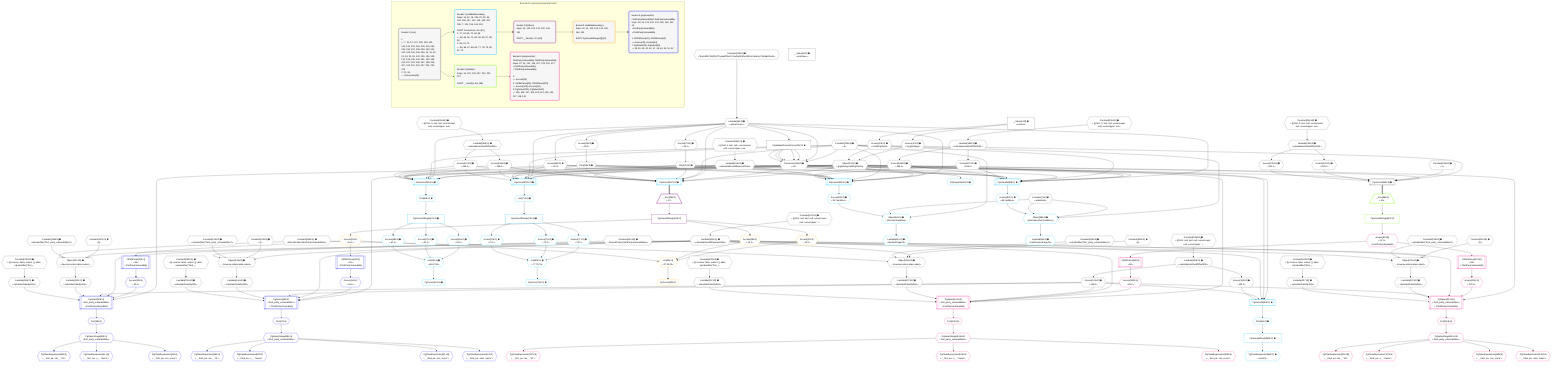 %%{init: {'themeVariables': { 'fontSize': '12px'}}}%%
graph TD
    classDef path fill:#eee,stroke:#000,color:#000
    classDef plan fill:#fff,stroke-width:1px,color:#000
    classDef itemplan fill:#fff,stroke-width:2px,color:#000
    classDef unbatchedplan fill:#dff,stroke-width:1px,color:#000
    classDef sideeffectplan fill:#fcc,stroke-width:2px,color:#000
    classDef bucket fill:#f6f6f6,color:#000,stroke-width:2px,text-align:left


    %% plan dependencies
    Connection15{{"Connection[15∈0] ➊<br />ᐸ11ᐳ"}}:::plan
    Constant234{{"Constant[234∈0] ➊<br />ᐸ3ᐳ"}}:::plan
    Lambda16{{"Lambda[16∈0] ➊<br />ᐸparseCursorᐳ"}}:::plan
    PgValidateParsedCursor21["PgValidateParsedCursor[21∈0] ➊"]:::plan
    Constant234 & Lambda16 & PgValidateParsedCursor21 & PgValidateParsedCursor21 & PgValidateParsedCursor21 & PgValidateParsedCursor21 & PgValidateParsedCursor21 --> Connection15
    PgUnionAll94[["PgUnionAll[94∈0] ➊"]]:::plan
    Object14{{"Object[14∈0] ➊<br />ᐸ{pgSettings,withPgClient}ᐳ"}}:::plan
    Constant236{{"Constant[236∈0] ➊<br />ᐸ1ᐳ"}}:::plan
    Lambda153{{"Lambda[153∈0] ➊<br />ᐸcalculateShouldReverseOrderᐳ"}}:::plan
    Access232{{"Access[232∈0] ➊<br />ᐸ231.0ᐳ"}}:::plan
    Access233{{"Access[233∈0] ➊<br />ᐸ231.1ᐳ"}}:::plan
    Object14 & Constant234 & Constant236 & Lambda153 & Access232 & Access233 --> PgUnionAll94
    Object130{{"Object[130∈0] ➊<br />ᐸ{reverse,orders,alias,codec}ᐳ"}}:::plan
    Lambda122{{"Lambda[122∈0] ➊<br />ᐸcalculateShouldReverseOrderᐳ"}}:::plan
    Constant127{{"Constant[127∈0] ➊<br />ᐸ[]ᐳ"}}:::plan
    Constant128{{"Constant[128∈0] ➊<br />ᐸsql.identifier(”first_party_vulnerabilities”)ᐳ"}}:::plan
    Constant129{{"Constant[129∈0] ➊<br />ᐸRecordCodec(firstPartyVulnerabilities)ᐳ"}}:::plan
    Lambda122 & Constant127 & Constant128 & Constant129 --> Object130
    Object145{{"Object[145∈0] ➊<br />ᐸ{reverse,orders,alias,codec}ᐳ"}}:::plan
    Constant142{{"Constant[142∈0] ➊<br />ᐸ[]ᐳ"}}:::plan
    Constant143{{"Constant[143∈0] ➊<br />ᐸsql.identifier(”third_party_vulnerabilities”)ᐳ"}}:::plan
    Constant144{{"Constant[144∈0] ➊<br />ᐸRecordCodec(thirdPartyVulnerabilities)ᐳ"}}:::plan
    Lambda122 & Constant142 & Constant143 & Constant144 --> Object145
    Object206{{"Object[206∈0] ➊<br />ᐸ{reverse,orders,alias,codec}ᐳ"}}:::plan
    Constant203{{"Constant[203∈0] ➊<br />ᐸ[]ᐳ"}}:::plan
    Constant204{{"Constant[204∈0] ➊<br />ᐸsql.identifier(”first_party_vulnerabilities”)ᐳ"}}:::plan
    Lambda122 & Constant203 & Constant204 & Constant129 --> Object206
    Object221{{"Object[221∈0] ➊<br />ᐸ{reverse,orders,alias,codec}ᐳ"}}:::plan
    Constant218{{"Constant[218∈0] ➊<br />ᐸ[]ᐳ"}}:::plan
    Constant219{{"Constant[219∈0] ➊<br />ᐸsql.identifier(”third_party_vulnerabilities”)ᐳ"}}:::plan
    Lambda122 & Constant218 & Constant219 & Constant144 --> Object221
    Access12{{"Access[12∈0] ➊<br />ᐸ2.pgSettingsᐳ"}}:::plan
    Access13{{"Access[13∈0] ➊<br />ᐸ2.withPgClientᐳ"}}:::plan
    Access12 & Access13 --> Object14
    __Value2["__Value[2∈0] ➊<br />ᐸcontextᐳ"]:::plan
    __Value2 --> Access12
    __Value2 --> Access13
    Constant235{{"Constant[235∈0] ➊<br />ᐸ'WyIzMDY3N2Q5ZTIyIiwiMTAiLCJUaGlyZFBhcnR5VnVsbmVyYWJpbGl0eSIᐳ"}}:::plan
    Constant235 --> Lambda16
    Lambda16 --> PgValidateParsedCursor21
    Access22{{"Access[22∈0] ➊<br />ᐸ16.1ᐳ"}}:::plan
    Lambda16 --> Access22
    ToPg23{{"ToPg[23∈0] ➊"}}:::plan
    Access22 --> ToPg23
    Access24{{"Access[24∈0] ➊<br />ᐸ16.2ᐳ"}}:::plan
    Lambda16 --> Access24
    ToPg25{{"ToPg[25∈0] ➊"}}:::plan
    Access24 --> ToPg25
    Access26{{"Access[26∈0] ➊<br />ᐸ16.3ᐳ"}}:::plan
    Lambda16 --> Access26
    Constant237{{"Constant[237∈0] ➊<br />ᐸ§{ first: null, last: null, cursorLower: null, cursorUpper: ᐳ"}}:::plan
    Constant237 --> Lambda122
    Lambda125{{"Lambda[125∈0] ➊<br />ᐸcalculateLimitAndOffsetSQLᐳ"}}:::plan
    Constant238{{"Constant[238∈0] ➊<br />ᐸ§{ first: null, last: null, cursorLower: null, cursorUpper: ᐳ"}}:::plan
    Constant238 --> Lambda125
    Access126{{"Access[126∈0] ➊<br />ᐸ125.0ᐳ"}}:::plan
    Lambda125 --> Access126
    Lambda131{{"Lambda[131∈0] ➊<br />ᐸcalculateOrderBySQLᐳ"}}:::plan
    Object130 --> Lambda131
    Lambda136{{"Lambda[136∈0] ➊<br />ᐸcalculateOrderBySQLᐳ"}}:::plan
    Constant239{{"Constant[239∈0] ➊<br />ᐸ§{ reverse: false, orders: [], alias: sql.identifier(”first_ᐳ"}}:::plan
    Constant239 --> Lambda136
    Lambda146{{"Lambda[146∈0] ➊<br />ᐸcalculateOrderBySQLᐳ"}}:::plan
    Object145 --> Lambda146
    Lambda151{{"Lambda[151∈0] ➊<br />ᐸcalculateOrderBySQLᐳ"}}:::plan
    Constant240{{"Constant[240∈0] ➊<br />ᐸ§{ reverse: false, orders: [], alias: sql.identifier(”third_ᐳ"}}:::plan
    Constant240 --> Lambda151
    Constant243{{"Constant[243∈0] ➊<br />ᐸ§{ first: 3, last: null, cursorLower: null, cursorUpper: nulᐳ"}}:::plan
    Constant243 --> Lambda153
    Lambda155{{"Lambda[155∈0] ➊<br />ᐸcalculateLimitAndOffsetSQLᐳ"}}:::plan
    Constant244{{"Constant[244∈0] ➊<br />ᐸ§{ first: 3, last: null, cursorLower: null, cursorUpper: nulᐳ"}}:::plan
    Constant244 --> Lambda155
    Access156{{"Access[156∈0] ➊<br />ᐸ155.0ᐳ"}}:::plan
    Lambda155 --> Access156
    Access157{{"Access[157∈0] ➊<br />ᐸ155.1ᐳ"}}:::plan
    Lambda155 --> Access157
    Access163{{"Access[163∈0] ➊<br />ᐸ125.1ᐳ"}}:::plan
    Lambda125 --> Access163
    Lambda186{{"Lambda[186∈0] ➊<br />ᐸcalculateLimitAndOffsetSQLᐳ"}}:::plan
    Constant245{{"Constant[245∈0] ➊<br />ᐸ§{ first: 3, last: null, cursorLower: null, cursorUpper: nulᐳ"}}:::plan
    Constant245 --> Lambda186
    Access187{{"Access[187∈0] ➊<br />ᐸ186.0ᐳ"}}:::plan
    Lambda186 --> Access187
    Access188{{"Access[188∈0] ➊<br />ᐸ186.1ᐳ"}}:::plan
    Lambda186 --> Access188
    Lambda207{{"Lambda[207∈0] ➊<br />ᐸcalculateOrderBySQLᐳ"}}:::plan
    Object206 --> Lambda207
    Lambda212{{"Lambda[212∈0] ➊<br />ᐸcalculateOrderBySQLᐳ"}}:::plan
    Constant241{{"Constant[241∈0] ➊<br />ᐸ§{ reverse: false, orders: [], alias: sql.identifier(”first_ᐳ"}}:::plan
    Constant241 --> Lambda212
    Lambda222{{"Lambda[222∈0] ➊<br />ᐸcalculateOrderBySQLᐳ"}}:::plan
    Object221 --> Lambda222
    Lambda227{{"Lambda[227∈0] ➊<br />ᐸcalculateOrderBySQLᐳ"}}:::plan
    Constant242{{"Constant[242∈0] ➊<br />ᐸ§{ reverse: false, orders: [], alias: sql.identifier(”third_ᐳ"}}:::plan
    Constant242 --> Lambda227
    Lambda231{{"Lambda[231∈0] ➊<br />ᐸcalculateLimitAndOffsetSQLᐳ"}}:::plan
    Constant246{{"Constant[246∈0] ➊<br />ᐸ§{ first: 3, last: null, cursorLower: null, cursorUpper: nulᐳ"}}:::plan
    Constant246 --> Lambda231
    Lambda231 --> Access232
    Lambda231 --> Access233
    __Value4["__Value[4∈0] ➊<br />ᐸrootValueᐳ"]:::plan
    Constant7{{"Constant[7∈0] ➊<br />ᐸundefinedᐳ"}}:::plan
    PgUnionAll17[["PgUnionAll[17∈1] ➊"]]:::plan
    Object14 & Connection15 & Lambda16 & Constant234 & ToPg23 & ToPg25 & Access26 & Lambda153 & Access156 & Access157 --> PgUnionAll17
    PgUnionAll59[["PgUnionAll[59∈1] ➊"]]:::plan
    Object14 & Connection15 & Lambda16 & Constant234 & ToPg23 & ToPg25 & Access26 & Lambda153 & Access156 & Access157 --> PgUnionAll59
    PgUnionAll70[["PgUnionAll[70∈1] ➊"]]:::plan
    Object14 & Connection15 & Lambda16 & Constant234 & ToPg23 & ToPg25 & Access26 & Lambda153 & Access156 & Access157 --> PgUnionAll70
    PgUnionAll82[["PgUnionAll[82∈1] ➊"]]:::plan
    Object14 & Connection15 & Lambda16 & Constant234 & ToPg23 & ToPg25 & Access26 & Lambda153 & Access187 & Access188 --> PgUnionAll82
    PgUnionAll86[["PgUnionAll[86∈1] ➊"]]:::plan
    Object14 & Connection15 & Lambda16 & Constant234 & ToPg23 & ToPg25 & Access26 & Lambda153 & Access187 & Access188 --> PgUnionAll86
    PgUnionAll53[["PgUnionAll[53∈1] ➊"]]:::plan
    Object14 & Connection15 & Lambda122 & Access126 & Access163 --> PgUnionAll53
    Object88{{"Object[88∈1] ➊<br />ᐸ{first,last,offset,hasMore}ᐳ"}}:::plan
    Access87{{"Access[87∈1] ➊<br />ᐸ86.hasMoreᐳ"}}:::plan
    Constant234 & Constant7 & Constant7 & Access87 --> Object88
    List69{{"List[69∈1] ➊<br />ᐸ66,67,68ᐳ"}}:::plan
    Access66{{"Access[66∈1] ➊<br />ᐸ61.0ᐳ"}}:::plan
    Access67{{"Access[67∈1] ➊<br />ᐸ61.1ᐳ"}}:::plan
    Access68{{"Access[68∈1] ➊<br />ᐸ61.2ᐳ"}}:::plan
    Access66 & Access67 & Access68 --> List69
    List80{{"List[80∈1] ➊<br />ᐸ77,78,79ᐳ"}}:::plan
    Access77{{"Access[77∈1] ➊<br />ᐸ72.0ᐳ"}}:::plan
    Access78{{"Access[78∈1] ➊<br />ᐸ72.1ᐳ"}}:::plan
    Access79{{"Access[79∈1] ➊<br />ᐸ72.2ᐳ"}}:::plan
    Access77 & Access78 & Access79 --> List80
    Object84{{"Object[84∈1] ➊<br />ᐸ{first,last,hasMore}ᐳ"}}:::plan
    Access83{{"Access[83∈1] ➊<br />ᐸ82.hasMoreᐳ"}}:::plan
    Constant234 & Constant7 & Access83 --> Object84
    First54{{"First[54∈1] ➊"}}:::plan
    PgUnionAll53 --> First54
    PgUnionAllSingle55["PgUnionAllSingle[55∈1] ➊"]:::plan
    First54 --> PgUnionAllSingle55
    PgClassExpression56{{"PgClassExpression[56∈1] ➊<br />ᐸcount(*)ᐳ"}}:::plan
    PgUnionAllSingle55 --> PgClassExpression56
    PgPageInfo58{{"PgPageInfo[58∈1] ➊"}}:::plan
    Connection15 --> PgPageInfo58
    First60{{"First[60∈1] ➊"}}:::plan
    PgUnionAll59 --> First60
    PgUnionAllSingle61["PgUnionAllSingle[61∈1] ➊"]:::plan
    First60 --> PgUnionAllSingle61
    PgCursor62{{"PgCursor[62∈1] ➊"}}:::plan
    List69 --> PgCursor62
    PgUnionAllSingle61 --> Access66
    PgUnionAllSingle61 --> Access67
    PgUnionAllSingle61 --> Access68
    Last71{{"Last[71∈1] ➊"}}:::plan
    PgUnionAll70 --> Last71
    PgUnionAllSingle72["PgUnionAllSingle[72∈1] ➊"]:::plan
    Last71 --> PgUnionAllSingle72
    PgCursor73{{"PgCursor[73∈1] ➊"}}:::plan
    List80 --> PgCursor73
    PgUnionAllSingle72 --> Access77
    PgUnionAllSingle72 --> Access78
    PgUnionAllSingle72 --> Access79
    PgUnionAll82 --> Access83
    Lambda85{{"Lambda[85∈1] ➊<br />ᐸhasNextPageCbᐳ"}}:::plan
    Object84 --> Lambda85
    PgUnionAll86 --> Access87
    Lambda89{{"Lambda[89∈1] ➊<br />ᐸhasPreviousPageCbᐳ"}}:::plan
    Object88 --> Lambda89
    __Item18[/"__Item[18∈2]<br />ᐸ17ᐳ"\]:::itemplan
    PgUnionAll17 ==> __Item18
    PgUnionAllSingle19["PgUnionAllSingle[19∈2]"]:::plan
    __Item18 --> PgUnionAllSingle19
    List30{{"List[30∈3]<br />ᐸ27,28,29ᐳ"}}:::plan
    Access27{{"Access[27∈3]<br />ᐸ19.0ᐳ"}}:::plan
    Access28{{"Access[28∈3]<br />ᐸ19.1ᐳ"}}:::plan
    Access29{{"Access[29∈3]<br />ᐸ19.2ᐳ"}}:::plan
    Access27 & Access28 & Access29 --> List30
    PgCursor20{{"PgCursor[20∈3]"}}:::plan
    List30 --> PgCursor20
    PgUnionAllSingle19 --> Access27
    PgUnionAllSingle19 --> Access28
    PgUnionAllSingle19 --> Access29
    PgSelect34[["PgSelect[34∈4]<br />ᐸfirst_party_vulnerabilitiesᐳ<br />ᐳFirstPartyVulnerability"]]:::plan
    Access33{{"Access[33∈4]<br />ᐸ32.0ᐳ"}}:::plan
    Object14 & Access33 & Lambda122 & Access126 & Lambda131 & Lambda136 --> PgSelect34
    PgSelect45[["PgSelect[45∈4]<br />ᐸthird_party_vulnerabilitiesᐳ<br />ᐳThirdPartyVulnerability"]]:::plan
    Access44{{"Access[44∈4]<br />ᐸ43.0ᐳ"}}:::plan
    Object14 & Access44 & Lambda122 & Access126 & Lambda146 & Lambda151 --> PgSelect45
    JSONParse32[["JSONParse[32∈4]<br />ᐸ29ᐳ<br />ᐳFirstPartyVulnerability"]]:::plan
    Access29 --> JSONParse32
    JSONParse32 --> Access33
    First38{{"First[38∈4]"}}:::plan
    PgSelect34 --> First38
    PgSelectSingle39{{"PgSelectSingle[39∈4]<br />ᐸfirst_party_vulnerabilitiesᐳ"}}:::plan
    First38 --> PgSelectSingle39
    PgClassExpression40{{"PgClassExpression[40∈4]<br />ᐸ__first_pa...ies__.”id”ᐳ"}}:::plan
    PgSelectSingle39 --> PgClassExpression40
    PgClassExpression41{{"PgClassExpression[41∈4]<br />ᐸ__first_pa...s__.”name”ᐳ"}}:::plan
    PgSelectSingle39 --> PgClassExpression41
    PgClassExpression42{{"PgClassExpression[42∈4]<br />ᐸ__first_pa...vss_score”ᐳ"}}:::plan
    PgSelectSingle39 --> PgClassExpression42
    JSONParse43[["JSONParse[43∈4]<br />ᐸ29ᐳ<br />ᐳThirdPartyVulnerability"]]:::plan
    Access29 --> JSONParse43
    JSONParse43 --> Access44
    First47{{"First[47∈4]"}}:::plan
    PgSelect45 --> First47
    PgSelectSingle48{{"PgSelectSingle[48∈4]<br />ᐸthird_party_vulnerabilitiesᐳ"}}:::plan
    First47 --> PgSelectSingle48
    PgClassExpression49{{"PgClassExpression[49∈4]<br />ᐸ__third_pa...ies__.”id”ᐳ"}}:::plan
    PgSelectSingle48 --> PgClassExpression49
    PgClassExpression50{{"PgClassExpression[50∈4]<br />ᐸ__third_pa...s__.”name”ᐳ"}}:::plan
    PgSelectSingle48 --> PgClassExpression50
    PgClassExpression51{{"PgClassExpression[51∈4]<br />ᐸ__third_pa...vss_score”ᐳ"}}:::plan
    PgSelectSingle48 --> PgClassExpression51
    PgClassExpression52{{"PgClassExpression[52∈4]<br />ᐸ__third_pa...ndor_name”ᐳ"}}:::plan
    PgSelectSingle48 --> PgClassExpression52
    __Item96[/"__Item[96∈5]<br />ᐸ94ᐳ"\]:::itemplan
    PgUnionAll94 ==> __Item96
    PgUnionAllSingle97["PgUnionAllSingle[97∈5]"]:::plan
    __Item96 --> PgUnionAllSingle97
    PgSelect101[["PgSelect[101∈6]<br />ᐸfirst_party_vulnerabilitiesᐳ<br />ᐳFirstPartyVulnerability"]]:::plan
    Access100{{"Access[100∈6]<br />ᐸ99.0ᐳ"}}:::plan
    Object14 & Access100 & Lambda122 & Access126 & Lambda207 & Lambda212 --> PgSelect101
    PgSelect112[["PgSelect[112∈6]<br />ᐸthird_party_vulnerabilitiesᐳ<br />ᐳThirdPartyVulnerability"]]:::plan
    Access111{{"Access[111∈6]<br />ᐸ110.0ᐳ"}}:::plan
    Object14 & Access111 & Lambda122 & Access126 & Lambda222 & Lambda227 --> PgSelect112
    Access98{{"Access[98∈6]<br />ᐸ97.2ᐳ<br />ᐳFirstPartyVulnerability"}}:::plan
    PgUnionAllSingle97 --> Access98
    JSONParse99[["JSONParse[99∈6]<br />ᐸ98ᐳ"]]:::plan
    Access98 --> JSONParse99
    JSONParse99 --> Access100
    First105{{"First[105∈6]"}}:::plan
    PgSelect101 --> First105
    PgSelectSingle106{{"PgSelectSingle[106∈6]<br />ᐸfirst_party_vulnerabilitiesᐳ"}}:::plan
    First105 --> PgSelectSingle106
    PgClassExpression107{{"PgClassExpression[107∈6]<br />ᐸ__first_pa...ies__.”id”ᐳ"}}:::plan
    PgSelectSingle106 --> PgClassExpression107
    PgClassExpression108{{"PgClassExpression[108∈6]<br />ᐸ__first_pa...s__.”name”ᐳ"}}:::plan
    PgSelectSingle106 --> PgClassExpression108
    PgClassExpression109{{"PgClassExpression[109∈6]<br />ᐸ__first_pa...vss_score”ᐳ"}}:::plan
    PgSelectSingle106 --> PgClassExpression109
    JSONParse110[["JSONParse[110∈6]<br />ᐸ98ᐳ<br />ᐳThirdPartyVulnerability"]]:::plan
    Access98 --> JSONParse110
    JSONParse110 --> Access111
    First114{{"First[114∈6]"}}:::plan
    PgSelect112 --> First114
    PgSelectSingle115{{"PgSelectSingle[115∈6]<br />ᐸthird_party_vulnerabilitiesᐳ"}}:::plan
    First114 --> PgSelectSingle115
    PgClassExpression116{{"PgClassExpression[116∈6]<br />ᐸ__third_pa...ies__.”id”ᐳ"}}:::plan
    PgSelectSingle115 --> PgClassExpression116
    PgClassExpression117{{"PgClassExpression[117∈6]<br />ᐸ__third_pa...s__.”name”ᐳ"}}:::plan
    PgSelectSingle115 --> PgClassExpression117
    PgClassExpression118{{"PgClassExpression[118∈6]<br />ᐸ__third_pa...vss_score”ᐳ"}}:::plan
    PgSelectSingle115 --> PgClassExpression118
    PgClassExpression119{{"PgClassExpression[119∈6]<br />ᐸ__third_pa...ndor_name”ᐳ"}}:::plan
    PgSelectSingle115 --> PgClassExpression119

    %% define steps

    subgraph "Buckets for queries/polymorphic/vulns"
    Bucket0("Bucket 0 (root)<br /><br />1: <br />ᐳ: 7, 12, 13, 127, 128, 129, 142, 143, 144, 203, 204, 218, 219, 234, 235, 236, 237, 238, 239, 240, 241, 242, 243, 244, 245, 246, 14, 16, 22, 23, 24, 25, 26, 122, 125, 126, 130, 131, 136, 145, 146, 151, 153, 155, 156, 157, 163, 186, 187, 188, 206, 207, 212, 221, 222, 227, 231, 232, 233<br />2: 21, 94<br />ᐳ: Connection[15]"):::bucket
    classDef bucket0 stroke:#696969
    class Bucket0,__Value2,__Value4,Constant7,Access12,Access13,Object14,Connection15,Lambda16,PgValidateParsedCursor21,Access22,ToPg23,Access24,ToPg25,Access26,PgUnionAll94,Lambda122,Lambda125,Access126,Constant127,Constant128,Constant129,Object130,Lambda131,Lambda136,Constant142,Constant143,Constant144,Object145,Lambda146,Lambda151,Lambda153,Lambda155,Access156,Access157,Access163,Lambda186,Access187,Access188,Constant203,Constant204,Object206,Lambda207,Lambda212,Constant218,Constant219,Object221,Lambda222,Lambda227,Lambda231,Access232,Access233,Constant234,Constant235,Constant236,Constant237,Constant238,Constant239,Constant240,Constant241,Constant242,Constant243,Constant244,Constant245,Constant246 bucket0
    Bucket1("Bucket 1 (nullableBoundary)<br />Deps: 14, 15, 16, 234, 23, 25, 26, 153, 156, 157, 122, 126, 163, 187, 188, 7, 131, 136, 146, 151<br /><br />ROOT Connectionᐸ11ᐳ[15]<br />1: 17, 53, 59, 70, 82, 86<br />ᐳ: 58, 54, 60, 71, 83, 84, 85, 87, 88, 89<br />2: 55, 61, 72<br />ᐳ: 56, 66, 67, 68, 69, 77, 78, 79, 80, 62, 73"):::bucket
    classDef bucket1 stroke:#00bfff
    class Bucket1,PgUnionAll17,PgUnionAll53,First54,PgUnionAllSingle55,PgClassExpression56,PgPageInfo58,PgUnionAll59,First60,PgUnionAllSingle61,PgCursor62,Access66,Access67,Access68,List69,PgUnionAll70,Last71,PgUnionAllSingle72,PgCursor73,Access77,Access78,Access79,List80,PgUnionAll82,Access83,Object84,Lambda85,PgUnionAll86,Access87,Object88,Lambda89 bucket1
    Bucket2("Bucket 2 (listItem)<br />Deps: 14, 122, 126, 131, 136, 146, 151<br /><br />ROOT __Item{2}ᐸ17ᐳ[18]"):::bucket
    classDef bucket2 stroke:#7f007f
    class Bucket2,__Item18,PgUnionAllSingle19 bucket2
    Bucket3("Bucket 3 (nullableBoundary)<br />Deps: 19, 14, 122, 126, 131, 136, 146, 151<br /><br />ROOT PgUnionAllSingle{2}[19]"):::bucket
    classDef bucket3 stroke:#ffa500
    class Bucket3,PgCursor20,Access27,Access28,Access29,List30 bucket3
    Bucket4("Bucket 4 (polymorphic)<br />FirstPartyVulnerability,ThirdPartyVulnerability<br />Deps: 29, 14, 122, 126, 131, 136, 146, 151, 19<br />ᐳFirstPartyVulnerability<br />ᐳThirdPartyVulnerability<br /><br />1: JSONParse[32], JSONParse[43]<br />ᐳ: Access[33], Access[44]<br />2: PgSelect[34], PgSelect[45]<br />ᐳ: 38, 39, 40, 41, 42, 47, 48, 49, 50, 51, 52"):::bucket
    classDef bucket4 stroke:#0000ff
    class Bucket4,JSONParse32,Access33,PgSelect34,First38,PgSelectSingle39,PgClassExpression40,PgClassExpression41,PgClassExpression42,JSONParse43,Access44,PgSelect45,First47,PgSelectSingle48,PgClassExpression49,PgClassExpression50,PgClassExpression51,PgClassExpression52 bucket4
    Bucket5("Bucket 5 (listItem)<br />Deps: 14, 122, 126, 207, 212, 222, 227<br /><br />ROOT __Item{5}ᐸ94ᐳ[96]"):::bucket
    classDef bucket5 stroke:#7fff00
    class Bucket5,__Item96,PgUnionAllSingle97 bucket5
    Bucket6("Bucket 6 (polymorphic)<br />FirstPartyVulnerability,ThirdPartyVulnerability<br />Deps: 97, 14, 122, 126, 207, 212, 222, 227<br />ᐳFirstPartyVulnerability<br />ᐳThirdPartyVulnerability<br /><br />1: <br />ᐳ: Access[98]<br />2: JSONParse[99], JSONParse[110]<br />ᐳ: Access[100], Access[111]<br />3: PgSelect[101], PgSelect[112]<br />ᐳ: 105, 106, 107, 108, 109, 114, 115, 116, 117, 118, 119"):::bucket
    classDef bucket6 stroke:#ff1493
    class Bucket6,Access98,JSONParse99,Access100,PgSelect101,First105,PgSelectSingle106,PgClassExpression107,PgClassExpression108,PgClassExpression109,JSONParse110,Access111,PgSelect112,First114,PgSelectSingle115,PgClassExpression116,PgClassExpression117,PgClassExpression118,PgClassExpression119 bucket6
    Bucket0 --> Bucket1 & Bucket5
    Bucket1 --> Bucket2
    Bucket2 --> Bucket3
    Bucket3 --> Bucket4
    Bucket5 --> Bucket6
    end